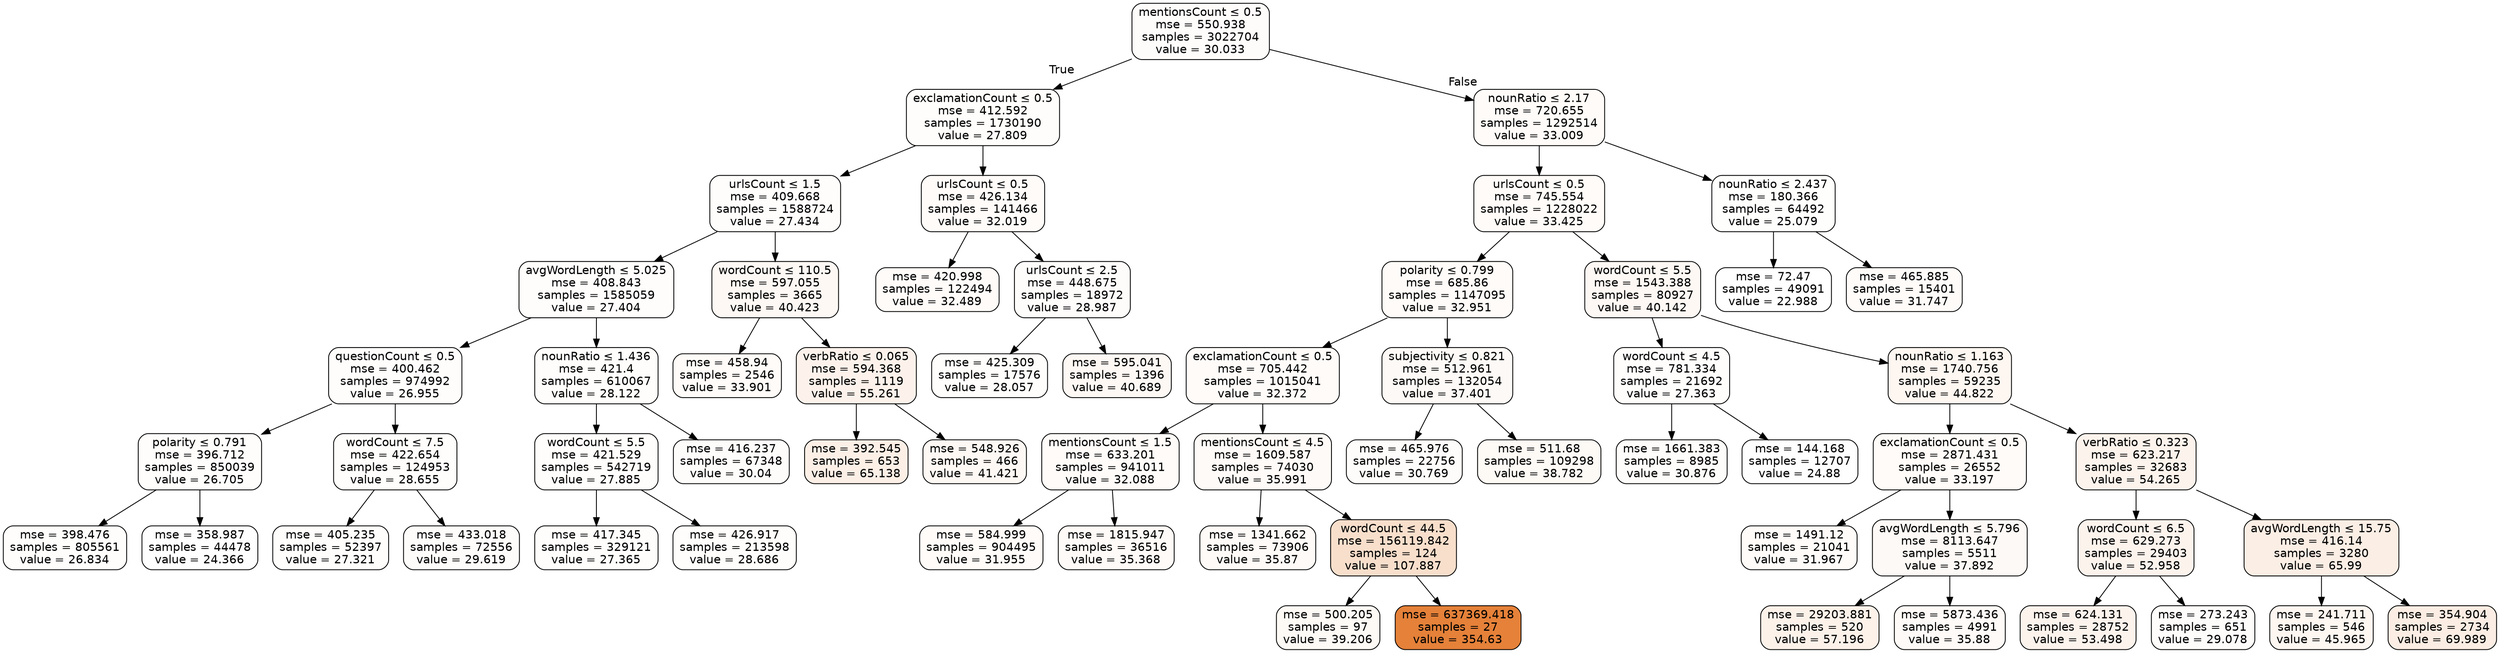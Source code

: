 digraph Tree {
node [shape=box, style="filled, rounded", color="black", fontname=helvetica] ;
edge [fontname=helvetica] ;
0 [label=<mentionsCount &le; 0.5<br/>mse = 550.938<br/>samples = 3022704<br/>value = 30.033>, fillcolor="#e5813905"] ;
1 [label=<exclamationCount &le; 0.5<br/>mse = 412.592<br/>samples = 1730190<br/>value = 27.809>, fillcolor="#e5813904"] ;
0 -> 1 [labeldistance=2.5, labelangle=45, headlabel="True"] ;
13 [label=<urlsCount &le; 1.5<br/>mse = 409.668<br/>samples = 1588724<br/>value = 27.434>, fillcolor="#e5813903"] ;
1 -> 13 ;
25 [label=<avgWordLength &le; 5.025<br/>mse = 408.843<br/>samples = 1585059<br/>value = 27.404>, fillcolor="#e5813903"] ;
13 -> 25 ;
27 [label=<questionCount &le; 0.5<br/>mse = 400.462<br/>samples = 974992<br/>value = 26.955>, fillcolor="#e5813903"] ;
25 -> 27 ;
31 [label=<polarity &le; 0.791<br/>mse = 396.712<br/>samples = 850039<br/>value = 26.705>, fillcolor="#e5813903"] ;
27 -> 31 ;
43 [label=<mse = 398.476<br/>samples = 805561<br/>value = 26.834>, fillcolor="#e5813903"] ;
31 -> 43 ;
44 [label=<mse = 358.987<br/>samples = 44478<br/>value = 24.366>, fillcolor="#e5813901"] ;
31 -> 44 ;
32 [label=<wordCount &le; 7.5<br/>mse = 422.654<br/>samples = 124953<br/>value = 28.655>, fillcolor="#e5813904"] ;
27 -> 32 ;
53 [label=<mse = 405.235<br/>samples = 52397<br/>value = 27.321>, fillcolor="#e5813903"] ;
32 -> 53 ;
54 [label=<mse = 433.018<br/>samples = 72556<br/>value = 29.619>, fillcolor="#e5813905"] ;
32 -> 54 ;
28 [label=<nounRatio &le; 1.436<br/>mse = 421.4<br/>samples = 610067<br/>value = 28.122>, fillcolor="#e5813904"] ;
25 -> 28 ;
39 [label=<wordCount &le; 5.5<br/>mse = 421.529<br/>samples = 542719<br/>value = 27.885>, fillcolor="#e5813904"] ;
28 -> 39 ;
45 [label=<mse = 417.345<br/>samples = 329121<br/>value = 27.365>, fillcolor="#e5813903"] ;
39 -> 45 ;
46 [label=<mse = 426.917<br/>samples = 213598<br/>value = 28.686>, fillcolor="#e5813904"] ;
39 -> 46 ;
40 [label=<mse = 416.237<br/>samples = 67348<br/>value = 30.04>, fillcolor="#e5813905"] ;
28 -> 40 ;
26 [label=<wordCount &le; 110.5<br/>mse = 597.055<br/>samples = 3665<br/>value = 40.423>, fillcolor="#e581390d"] ;
13 -> 26 ;
37 [label=<mse = 458.94<br/>samples = 2546<br/>value = 33.901>, fillcolor="#e5813908"] ;
26 -> 37 ;
38 [label=<verbRatio &le; 0.065<br/>mse = 594.368<br/>samples = 1119<br/>value = 55.261>, fillcolor="#e5813919"] ;
26 -> 38 ;
59 [label=<mse = 392.545<br/>samples = 653<br/>value = 65.138>, fillcolor="#e5813920"] ;
38 -> 59 ;
60 [label=<mse = 548.926<br/>samples = 466<br/>value = 41.421>, fillcolor="#e581390e"] ;
38 -> 60 ;
14 [label=<urlsCount &le; 0.5<br/>mse = 426.134<br/>samples = 141466<br/>value = 32.019>, fillcolor="#e5813907"] ;
1 -> 14 ;
47 [label=<mse = 420.998<br/>samples = 122494<br/>value = 32.489>, fillcolor="#e5813907"] ;
14 -> 47 ;
48 [label=<urlsCount &le; 2.5<br/>mse = 448.675<br/>samples = 18972<br/>value = 28.987>, fillcolor="#e5813905"] ;
14 -> 48 ;
49 [label=<mse = 425.309<br/>samples = 17576<br/>value = 28.057>, fillcolor="#e5813904"] ;
48 -> 49 ;
50 [label=<mse = 595.041<br/>samples = 1396<br/>value = 40.689>, fillcolor="#e581390e"] ;
48 -> 50 ;
2 [label=<nounRatio &le; 2.17<br/>mse = 720.655<br/>samples = 1292514<br/>value = 33.009>, fillcolor="#e5813908"] ;
0 -> 2 [labeldistance=2.5, labelangle=-45, headlabel="False"] ;
3 [label=<urlsCount &le; 0.5<br/>mse = 745.554<br/>samples = 1228022<br/>value = 33.425>, fillcolor="#e5813908"] ;
2 -> 3 ;
5 [label=<polarity &le; 0.799<br/>mse = 685.86<br/>samples = 1147095<br/>value = 32.951>, fillcolor="#e5813908"] ;
3 -> 5 ;
11 [label=<exclamationCount &le; 0.5<br/>mse = 705.442<br/>samples = 1015041<br/>value = 32.372>, fillcolor="#e5813907"] ;
5 -> 11 ;
17 [label=<mentionsCount &le; 1.5<br/>mse = 633.201<br/>samples = 941011<br/>value = 32.088>, fillcolor="#e5813907"] ;
11 -> 17 ;
33 [label=<mse = 584.999<br/>samples = 904495<br/>value = 31.955>, fillcolor="#e5813907"] ;
17 -> 33 ;
34 [label=<mse = 1815.947<br/>samples = 36516<br/>value = 35.368>, fillcolor="#e581390a"] ;
17 -> 34 ;
18 [label=<mentionsCount &le; 4.5<br/>mse = 1609.587<br/>samples = 74030<br/>value = 35.991>, fillcolor="#e581390a"] ;
11 -> 18 ;
21 [label=<mse = 1341.662<br/>samples = 73906<br/>value = 35.87>, fillcolor="#e581390a"] ;
18 -> 21 ;
22 [label=<wordCount &le; 44.5<br/>mse = 156119.842<br/>samples = 124<br/>value = 107.887>, fillcolor="#e5813941"] ;
18 -> 22 ;
23 [label=<mse = 500.205<br/>samples = 97<br/>value = 39.206>, fillcolor="#e581390c"] ;
22 -> 23 ;
24 [label=<mse = 637369.418<br/>samples = 27<br/>value = 354.63>, fillcolor="#e58139ff"] ;
22 -> 24 ;
12 [label=<subjectivity &le; 0.821<br/>mse = 512.961<br/>samples = 132054<br/>value = 37.401>, fillcolor="#e581390b"] ;
5 -> 12 ;
15 [label=<mse = 465.976<br/>samples = 22756<br/>value = 30.769>, fillcolor="#e5813906"] ;
12 -> 15 ;
16 [label=<mse = 511.68<br/>samples = 109298<br/>value = 38.782>, fillcolor="#e581390c"] ;
12 -> 16 ;
6 [label=<wordCount &le; 5.5<br/>mse = 1543.388<br/>samples = 80927<br/>value = 40.142>, fillcolor="#e581390d"] ;
3 -> 6 ;
7 [label=<wordCount &le; 4.5<br/>mse = 781.334<br/>samples = 21692<br/>value = 27.363>, fillcolor="#e5813903"] ;
6 -> 7 ;
51 [label=<mse = 1661.383<br/>samples = 8985<br/>value = 30.876>, fillcolor="#e5813906"] ;
7 -> 51 ;
52 [label=<mse = 144.168<br/>samples = 12707<br/>value = 24.88>, fillcolor="#e5813901"] ;
7 -> 52 ;
8 [label=<nounRatio &le; 1.163<br/>mse = 1740.756<br/>samples = 59235<br/>value = 44.822>, fillcolor="#e5813911"] ;
6 -> 8 ;
9 [label=<exclamationCount &le; 0.5<br/>mse = 2871.431<br/>samples = 26552<br/>value = 33.197>, fillcolor="#e5813908"] ;
8 -> 9 ;
55 [label=<mse = 1491.12<br/>samples = 21041<br/>value = 31.967>, fillcolor="#e5813907"] ;
9 -> 55 ;
56 [label=<avgWordLength &le; 5.796<br/>mse = 8113.647<br/>samples = 5511<br/>value = 37.892>, fillcolor="#e581390b"] ;
9 -> 56 ;
57 [label=<mse = 29203.881<br/>samples = 520<br/>value = 57.196>, fillcolor="#e581391a"] ;
56 -> 57 ;
58 [label=<mse = 5873.436<br/>samples = 4991<br/>value = 35.88>, fillcolor="#e581390a"] ;
56 -> 58 ;
10 [label=<verbRatio &le; 0.323<br/>mse = 623.217<br/>samples = 32683<br/>value = 54.265>, fillcolor="#e5813918"] ;
8 -> 10 ;
29 [label=<wordCount &le; 6.5<br/>mse = 629.273<br/>samples = 29403<br/>value = 52.958>, fillcolor="#e5813917"] ;
10 -> 29 ;
35 [label=<mse = 624.131<br/>samples = 28752<br/>value = 53.498>, fillcolor="#e5813917"] ;
29 -> 35 ;
36 [label=<mse = 273.243<br/>samples = 651<br/>value = 29.078>, fillcolor="#e5813905"] ;
29 -> 36 ;
30 [label=<avgWordLength &le; 15.75<br/>mse = 416.14<br/>samples = 3280<br/>value = 65.99>, fillcolor="#e5813921"] ;
10 -> 30 ;
41 [label=<mse = 241.711<br/>samples = 546<br/>value = 45.965>, fillcolor="#e5813912"] ;
30 -> 41 ;
42 [label=<mse = 354.904<br/>samples = 2734<br/>value = 69.989>, fillcolor="#e5813924"] ;
30 -> 42 ;
4 [label=<nounRatio &le; 2.437<br/>mse = 180.366<br/>samples = 64492<br/>value = 25.079>, fillcolor="#e5813902"] ;
2 -> 4 ;
19 [label=<mse = 72.47<br/>samples = 49091<br/>value = 22.988>, fillcolor="#e5813900"] ;
4 -> 19 ;
20 [label=<mse = 465.885<br/>samples = 15401<br/>value = 31.747>, fillcolor="#e5813907"] ;
4 -> 20 ;
}
